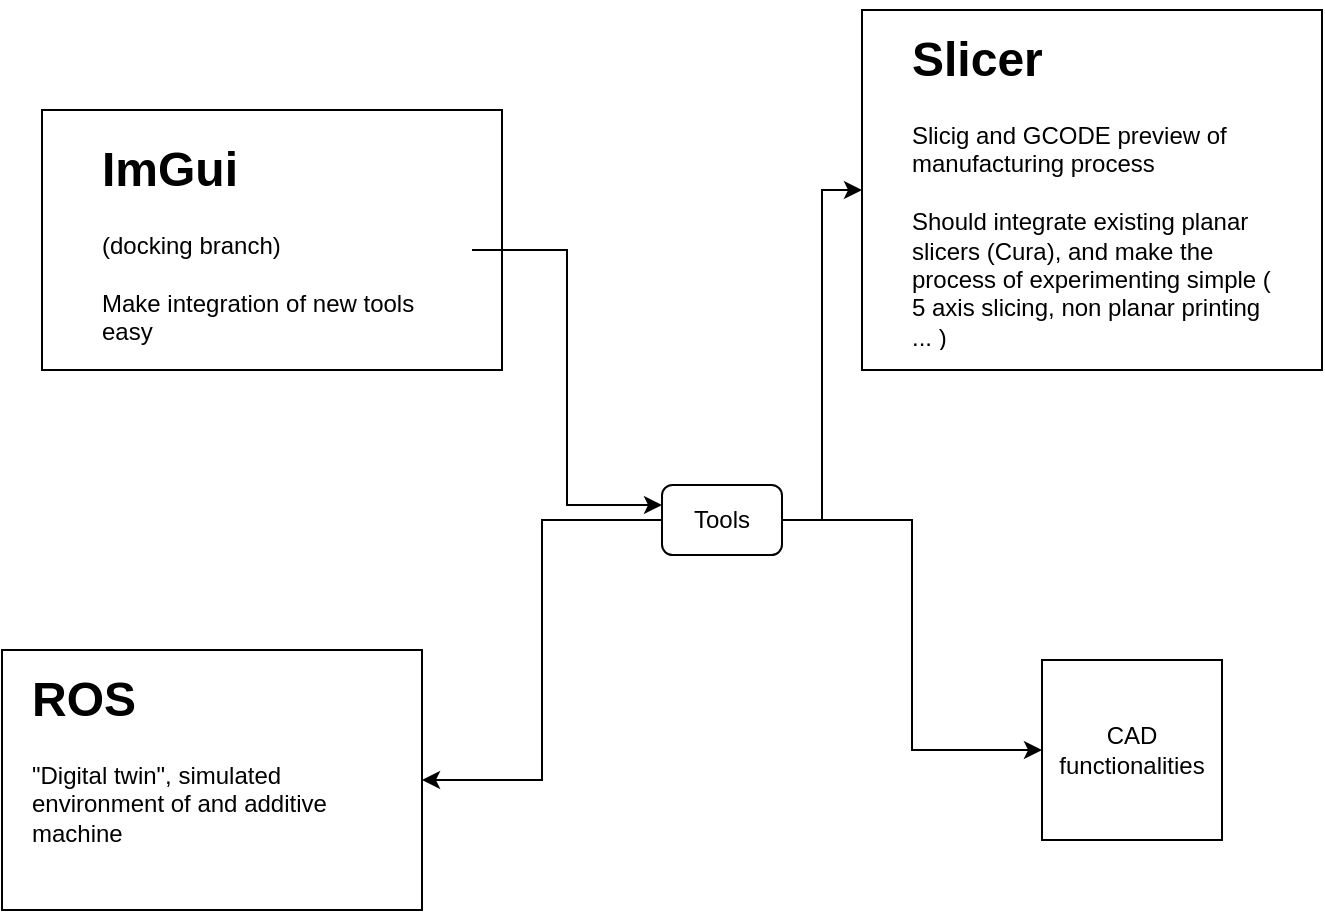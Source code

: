 <mxfile version="20.5.1" type="github">
  <diagram id="0YWAHoYuDMbM1srXzkip" name="Page-1">
    <mxGraphModel dx="1352" dy="872" grid="1" gridSize="10" guides="1" tooltips="1" connect="1" arrows="1" fold="1" page="1" pageScale="1" pageWidth="850" pageHeight="1100" math="0" shadow="0">
      <root>
        <mxCell id="0" />
        <mxCell id="1" parent="0" />
        <mxCell id="g254TGOaUg-Zd9ARLTee-19" value="" style="rounded=1;whiteSpace=wrap;html=1;shadow=0;strokeColor=default;" vertex="1" parent="1">
          <mxGeometry x="410" y="327.5" width="60" height="35" as="geometry" />
        </mxCell>
        <mxCell id="g254TGOaUg-Zd9ARLTee-13" value="" style="rounded=0;whiteSpace=wrap;html=1;" vertex="1" parent="1">
          <mxGeometry x="510" y="90" width="230" height="180" as="geometry" />
        </mxCell>
        <mxCell id="g254TGOaUg-Zd9ARLTee-12" value="" style="rounded=0;whiteSpace=wrap;html=1;" vertex="1" parent="1">
          <mxGeometry x="100" y="140" width="230" height="130" as="geometry" />
        </mxCell>
        <mxCell id="g254TGOaUg-Zd9ARLTee-11" value="" style="rounded=0;whiteSpace=wrap;html=1;" vertex="1" parent="1">
          <mxGeometry x="80" y="410" width="210" height="130" as="geometry" />
        </mxCell>
        <mxCell id="g254TGOaUg-Zd9ARLTee-4" value="CAD functionalities" style="whiteSpace=wrap;html=1;aspect=fixed;" vertex="1" parent="1">
          <mxGeometry x="600" y="415" width="90" height="90" as="geometry" />
        </mxCell>
        <mxCell id="g254TGOaUg-Zd9ARLTee-8" value="&lt;h1&gt;ROS&lt;/h1&gt;&lt;div&gt;&quot;Digital twin&quot;, simulated environment of and additive machine&lt;/div&gt;" style="text;html=1;strokeColor=none;fillColor=none;spacing=5;spacingTop=-20;whiteSpace=wrap;overflow=hidden;rounded=0;" vertex="1" parent="1">
          <mxGeometry x="90" y="415" width="190" height="120" as="geometry" />
        </mxCell>
        <mxCell id="g254TGOaUg-Zd9ARLTee-15" style="edgeStyle=orthogonalEdgeStyle;rounded=0;orthogonalLoop=1;jettySize=auto;html=1;entryX=0;entryY=0.25;entryDx=0;entryDy=0;" edge="1" parent="1" source="g254TGOaUg-Zd9ARLTee-9" target="g254TGOaUg-Zd9ARLTee-14">
          <mxGeometry relative="1" as="geometry" />
        </mxCell>
        <mxCell id="g254TGOaUg-Zd9ARLTee-9" value="&lt;h1&gt;ImGui&lt;/h1&gt;&lt;div&gt;(docking branch)&lt;/div&gt;&lt;div&gt;&lt;br&gt;&lt;/div&gt;&lt;div&gt;Make integration of new tools easy&lt;/div&gt;" style="text;html=1;strokeColor=none;fillColor=none;spacing=5;spacingTop=-20;whiteSpace=wrap;overflow=hidden;rounded=0;" vertex="1" parent="1">
          <mxGeometry x="125" y="150" width="190" height="120" as="geometry" />
        </mxCell>
        <mxCell id="g254TGOaUg-Zd9ARLTee-10" value="&lt;h1&gt;Slicer&lt;/h1&gt;&lt;div&gt;Slicig and GCODE preview of manufacturing process&lt;/div&gt;&lt;div&gt;&lt;br&gt;&lt;/div&gt;&lt;div&gt;Should integrate existing planar slicers (Cura), and make the process of experimenting simple ( 5 axis slicing, non planar printing ... )&lt;/div&gt;" style="text;html=1;strokeColor=none;fillColor=none;spacing=5;spacingTop=-20;whiteSpace=wrap;overflow=hidden;rounded=0;" vertex="1" parent="1">
          <mxGeometry x="530" y="95" width="190" height="165" as="geometry" />
        </mxCell>
        <mxCell id="g254TGOaUg-Zd9ARLTee-16" style="edgeStyle=orthogonalEdgeStyle;rounded=0;orthogonalLoop=1;jettySize=auto;html=1;entryX=0;entryY=0.5;entryDx=0;entryDy=0;" edge="1" parent="1" source="g254TGOaUg-Zd9ARLTee-14" target="g254TGOaUg-Zd9ARLTee-13">
          <mxGeometry relative="1" as="geometry" />
        </mxCell>
        <mxCell id="g254TGOaUg-Zd9ARLTee-17" style="edgeStyle=orthogonalEdgeStyle;rounded=0;orthogonalLoop=1;jettySize=auto;html=1;entryX=1;entryY=0.5;entryDx=0;entryDy=0;" edge="1" parent="1" source="g254TGOaUg-Zd9ARLTee-14" target="g254TGOaUg-Zd9ARLTee-11">
          <mxGeometry relative="1" as="geometry" />
        </mxCell>
        <mxCell id="g254TGOaUg-Zd9ARLTee-18" style="edgeStyle=orthogonalEdgeStyle;rounded=0;orthogonalLoop=1;jettySize=auto;html=1;entryX=0;entryY=0.5;entryDx=0;entryDy=0;" edge="1" parent="1" source="g254TGOaUg-Zd9ARLTee-14" target="g254TGOaUg-Zd9ARLTee-4">
          <mxGeometry relative="1" as="geometry" />
        </mxCell>
        <mxCell id="g254TGOaUg-Zd9ARLTee-14" value="Tools" style="text;html=1;strokeColor=none;fillColor=none;align=center;verticalAlign=middle;whiteSpace=wrap;rounded=0;shadow=0;" vertex="1" parent="1">
          <mxGeometry x="410" y="330" width="60" height="30" as="geometry" />
        </mxCell>
      </root>
    </mxGraphModel>
  </diagram>
</mxfile>
